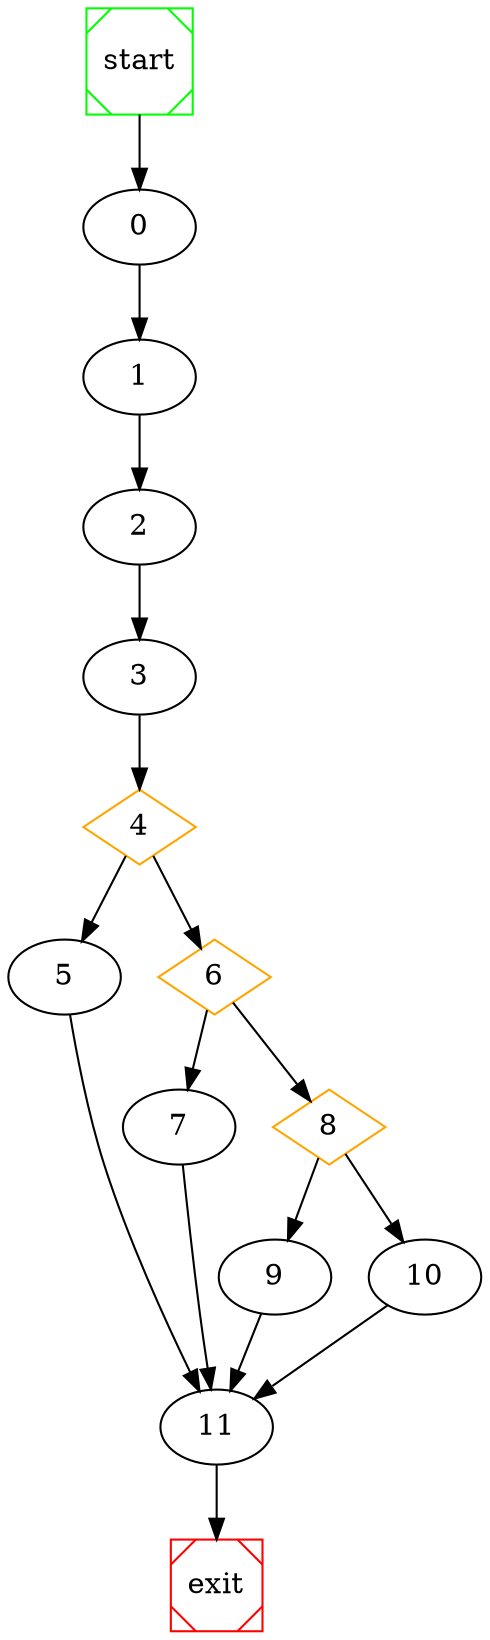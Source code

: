 # dot file created at runtime

digraph G {
	start -> 0;
	0 -> 1 ;
	1 -> 2 ;
	2 -> 3 ;
	4 [shape=diamond, color=orange] ;
	4 -> 5 ;
	6 [shape=diamond, color=orange] ;
	4 -> 6 ;
	6 -> 7 ;
	8 [shape=diamond, color=orange] ;
	6 -> 8 ;
	8 -> 9 ;
	8 -> 10 ;
	3 -> 4 ;
	7 -> 11 ;
	5 -> 11 ;
	10 -> 11 ;
	9 -> 11 ;
	11 -> exit;

	start [shape=Msquare, color=green];
	exit [shape=Msquare, color=red];
}